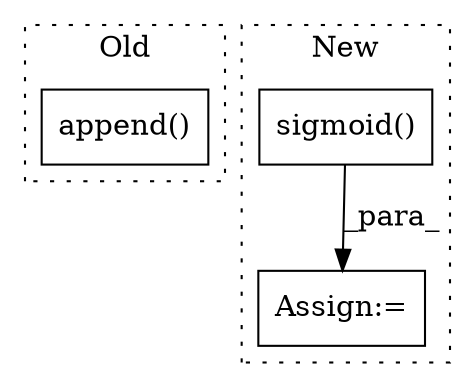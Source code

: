 digraph G {
subgraph cluster0 {
1 [label="append()" a="75" s="6893,6917" l="23,1" shape="box"];
label = "Old";
style="dotted";
}
subgraph cluster1 {
2 [label="sigmoid()" a="75" s="1246,1276" l="10,1" shape="box"];
3 [label="Assign:=" a="68" s="1581" l="3" shape="box"];
label = "New";
style="dotted";
}
2 -> 3 [label="_para_"];
}